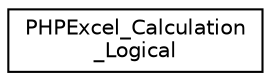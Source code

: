 digraph "Иерархия классов. Графический вид."
{
  edge [fontname="Helvetica",fontsize="10",labelfontname="Helvetica",labelfontsize="10"];
  node [fontname="Helvetica",fontsize="10",shape=record];
  rankdir="LR";
  Node0 [label="PHPExcel_Calculation\l_Logical",height=0.2,width=0.4,color="black", fillcolor="white", style="filled",URL="$class_p_h_p_excel___calculation___logical.html"];
}
